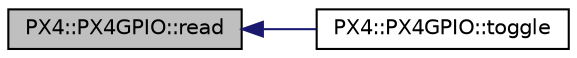 digraph "PX4::PX4GPIO::read"
{
 // INTERACTIVE_SVG=YES
  edge [fontname="Helvetica",fontsize="10",labelfontname="Helvetica",labelfontsize="10"];
  node [fontname="Helvetica",fontsize="10",shape=record];
  rankdir="LR";
  Node1 [label="PX4::PX4GPIO::read",height=0.2,width=0.4,color="black", fillcolor="grey75", style="filled" fontcolor="black"];
  Node1 -> Node2 [dir="back",color="midnightblue",fontsize="10",style="solid",fontname="Helvetica"];
  Node2 [label="PX4::PX4GPIO::toggle",height=0.2,width=0.4,color="black", fillcolor="white", style="filled",URL="$classPX4_1_1PX4GPIO.html#ac376ceb21be987a4b805bc6f317f1aa8"];
}
